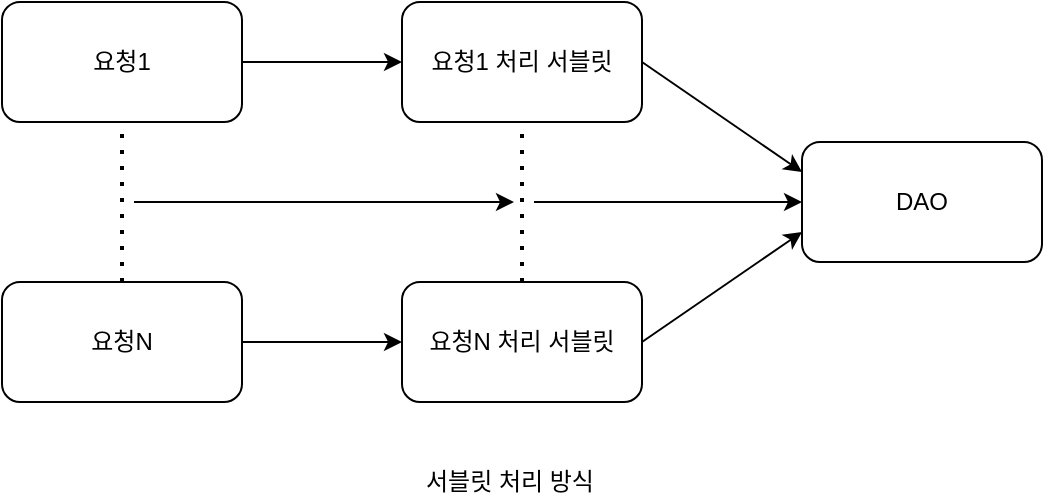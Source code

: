 <mxfile version="14.1.8" type="device" pages="3"><diagram id="Wy4kpwdgE50FHqF6xjZc" name="페이지-1"><mxGraphModel dx="1422" dy="822" grid="1" gridSize="10" guides="1" tooltips="1" connect="1" arrows="1" fold="1" page="1" pageScale="1" pageWidth="827" pageHeight="1169" math="0" shadow="0"><root><mxCell id="0"/><mxCell id="1" parent="0"/><mxCell id="ASdK7o2vuSbbP-iaUqGj-1" value="요청1" style="rounded=1;whiteSpace=wrap;html=1;" vertex="1" parent="1"><mxGeometry x="154" y="240" width="120" height="60" as="geometry"/></mxCell><mxCell id="ASdK7o2vuSbbP-iaUqGj-2" value="요청N" style="rounded=1;whiteSpace=wrap;html=1;" vertex="1" parent="1"><mxGeometry x="154" y="380" width="120" height="60" as="geometry"/></mxCell><mxCell id="ASdK7o2vuSbbP-iaUqGj-3" value="요청1 처리 서블릿" style="rounded=1;whiteSpace=wrap;html=1;" vertex="1" parent="1"><mxGeometry x="354" y="240" width="120" height="60" as="geometry"/></mxCell><mxCell id="ASdK7o2vuSbbP-iaUqGj-4" value="요청N 처리 서블릿" style="rounded=1;whiteSpace=wrap;html=1;" vertex="1" parent="1"><mxGeometry x="354" y="380" width="120" height="60" as="geometry"/></mxCell><mxCell id="ASdK7o2vuSbbP-iaUqGj-5" value="DAO" style="rounded=1;whiteSpace=wrap;html=1;" vertex="1" parent="1"><mxGeometry x="554" y="310" width="120" height="60" as="geometry"/></mxCell><mxCell id="ASdK7o2vuSbbP-iaUqGj-6" value="" style="endArrow=none;dashed=1;html=1;dashPattern=1 3;strokeWidth=2;entryX=0.5;entryY=1;entryDx=0;entryDy=0;exitX=0.5;exitY=0;exitDx=0;exitDy=0;" edge="1" parent="1" source="ASdK7o2vuSbbP-iaUqGj-2" target="ASdK7o2vuSbbP-iaUqGj-1"><mxGeometry width="50" height="50" relative="1" as="geometry"><mxPoint x="194" y="540" as="sourcePoint"/><mxPoint x="244" y="490" as="targetPoint"/></mxGeometry></mxCell><mxCell id="ASdK7o2vuSbbP-iaUqGj-7" value="" style="endArrow=none;dashed=1;html=1;dashPattern=1 3;strokeWidth=2;entryX=0.5;entryY=1;entryDx=0;entryDy=0;" edge="1" parent="1" source="ASdK7o2vuSbbP-iaUqGj-4" target="ASdK7o2vuSbbP-iaUqGj-3"><mxGeometry width="50" height="50" relative="1" as="geometry"><mxPoint x="194" y="540" as="sourcePoint"/><mxPoint x="244" y="490" as="targetPoint"/></mxGeometry></mxCell><mxCell id="ASdK7o2vuSbbP-iaUqGj-8" value="" style="endArrow=classic;html=1;exitX=1;exitY=0.5;exitDx=0;exitDy=0;entryX=0;entryY=0.5;entryDx=0;entryDy=0;" edge="1" parent="1" source="ASdK7o2vuSbbP-iaUqGj-1" target="ASdK7o2vuSbbP-iaUqGj-3"><mxGeometry width="50" height="50" relative="1" as="geometry"><mxPoint x="194" y="540" as="sourcePoint"/><mxPoint x="244" y="490" as="targetPoint"/></mxGeometry></mxCell><mxCell id="ASdK7o2vuSbbP-iaUqGj-9" value="" style="endArrow=classic;html=1;exitX=1;exitY=0.5;exitDx=0;exitDy=0;entryX=0;entryY=0.5;entryDx=0;entryDy=0;" edge="1" parent="1" source="ASdK7o2vuSbbP-iaUqGj-2" target="ASdK7o2vuSbbP-iaUqGj-4"><mxGeometry width="50" height="50" relative="1" as="geometry"><mxPoint x="284" y="280" as="sourcePoint"/><mxPoint x="364" y="280" as="targetPoint"/></mxGeometry></mxCell><mxCell id="ASdK7o2vuSbbP-iaUqGj-10" value="" style="endArrow=classic;html=1;" edge="1" parent="1"><mxGeometry width="50" height="50" relative="1" as="geometry"><mxPoint x="220" y="340" as="sourcePoint"/><mxPoint x="410" y="340" as="targetPoint"/></mxGeometry></mxCell><mxCell id="ASdK7o2vuSbbP-iaUqGj-11" value="" style="endArrow=classic;html=1;entryX=0;entryY=0.5;entryDx=0;entryDy=0;" edge="1" parent="1" target="ASdK7o2vuSbbP-iaUqGj-5"><mxGeometry width="50" height="50" relative="1" as="geometry"><mxPoint x="420" y="340" as="sourcePoint"/><mxPoint x="534" y="410" as="targetPoint"/></mxGeometry></mxCell><mxCell id="ASdK7o2vuSbbP-iaUqGj-12" value="" style="endArrow=classic;html=1;exitX=1;exitY=0.5;exitDx=0;exitDy=0;entryX=0;entryY=0.25;entryDx=0;entryDy=0;" edge="1" parent="1" source="ASdK7o2vuSbbP-iaUqGj-3" target="ASdK7o2vuSbbP-iaUqGj-5"><mxGeometry width="50" height="50" relative="1" as="geometry"><mxPoint x="484" y="349.5" as="sourcePoint"/><mxPoint x="554" y="340" as="targetPoint"/></mxGeometry></mxCell><mxCell id="ASdK7o2vuSbbP-iaUqGj-13" value="" style="endArrow=classic;html=1;exitX=1;exitY=0.5;exitDx=0;exitDy=0;entryX=0;entryY=0.75;entryDx=0;entryDy=0;" edge="1" parent="1" source="ASdK7o2vuSbbP-iaUqGj-4" target="ASdK7o2vuSbbP-iaUqGj-5"><mxGeometry width="50" height="50" relative="1" as="geometry"><mxPoint x="484" y="280" as="sourcePoint"/><mxPoint x="564" y="350" as="targetPoint"/></mxGeometry></mxCell><mxCell id="ASdK7o2vuSbbP-iaUqGj-14" value="서블릿 처리 방식" style="text;html=1;strokeColor=none;fillColor=none;align=center;verticalAlign=middle;whiteSpace=wrap;rounded=0;" vertex="1" parent="1"><mxGeometry x="350" y="470" width="116" height="20" as="geometry"/></mxCell></root></mxGraphModel></diagram><diagram id="uXkaAQNFTkNiH6ReK6qA" name="페이지-2"><mxGraphModel dx="1422" dy="822" grid="1" gridSize="10" guides="1" tooltips="1" connect="1" arrows="1" fold="1" page="1" pageScale="1" pageWidth="827" pageHeight="1169" math="0" shadow="0"><root><mxCell id="x1YapWo9fO0js424GyEQ-0"/><mxCell id="x1YapWo9fO0js424GyEQ-1" parent="x1YapWo9fO0js424GyEQ-0"/><mxCell id="tPopUJFetY-KSqU8O_py-0" value="요청1" style="rounded=1;whiteSpace=wrap;html=1;" vertex="1" parent="x1YapWo9fO0js424GyEQ-1"><mxGeometry x="154" y="240" width="120" height="60" as="geometry"/></mxCell><mxCell id="tPopUJFetY-KSqU8O_py-1" value="요청N" style="rounded=1;whiteSpace=wrap;html=1;" vertex="1" parent="x1YapWo9fO0js424GyEQ-1"><mxGeometry x="154" y="380" width="120" height="60" as="geometry"/></mxCell><mxCell id="tPopUJFetY-KSqU8O_py-3" value="모든 처리 서블릿" style="rounded=1;whiteSpace=wrap;html=1;" vertex="1" parent="x1YapWo9fO0js424GyEQ-1"><mxGeometry x="354" y="310" width="120" height="60" as="geometry"/></mxCell><mxCell id="tPopUJFetY-KSqU8O_py-4" value="DAO" style="rounded=1;whiteSpace=wrap;html=1;" vertex="1" parent="x1YapWo9fO0js424GyEQ-1"><mxGeometry x="554" y="310" width="120" height="60" as="geometry"/></mxCell><mxCell id="tPopUJFetY-KSqU8O_py-5" value="" style="endArrow=none;dashed=1;html=1;dashPattern=1 3;strokeWidth=2;entryX=0.5;entryY=1;entryDx=0;entryDy=0;exitX=0.5;exitY=0;exitDx=0;exitDy=0;" edge="1" parent="x1YapWo9fO0js424GyEQ-1" source="tPopUJFetY-KSqU8O_py-1" target="tPopUJFetY-KSqU8O_py-0"><mxGeometry width="50" height="50" relative="1" as="geometry"><mxPoint x="194" y="540" as="sourcePoint"/><mxPoint x="244" y="490" as="targetPoint"/></mxGeometry></mxCell><mxCell id="tPopUJFetY-KSqU8O_py-7" value="" style="endArrow=classic;html=1;exitX=1;exitY=0.5;exitDx=0;exitDy=0;entryX=0;entryY=0.25;entryDx=0;entryDy=0;" edge="1" parent="x1YapWo9fO0js424GyEQ-1" source="tPopUJFetY-KSqU8O_py-0" target="tPopUJFetY-KSqU8O_py-3"><mxGeometry width="50" height="50" relative="1" as="geometry"><mxPoint x="194" y="540" as="sourcePoint"/><mxPoint x="354" y="270" as="targetPoint"/></mxGeometry></mxCell><mxCell id="tPopUJFetY-KSqU8O_py-8" value="" style="endArrow=classic;html=1;exitX=1;exitY=0.5;exitDx=0;exitDy=0;entryX=0;entryY=0.75;entryDx=0;entryDy=0;" edge="1" parent="x1YapWo9fO0js424GyEQ-1" source="tPopUJFetY-KSqU8O_py-1" target="tPopUJFetY-KSqU8O_py-3"><mxGeometry width="50" height="50" relative="1" as="geometry"><mxPoint x="284" y="280" as="sourcePoint"/><mxPoint x="364" y="280" as="targetPoint"/></mxGeometry></mxCell><mxCell id="tPopUJFetY-KSqU8O_py-9" value="" style="endArrow=classic;html=1;" edge="1" parent="x1YapWo9fO0js424GyEQ-1"><mxGeometry width="50" height="50" relative="1" as="geometry"><mxPoint x="220" y="340" as="sourcePoint"/><mxPoint x="354" y="340" as="targetPoint"/></mxGeometry></mxCell><mxCell id="tPopUJFetY-KSqU8O_py-10" value="" style="endArrow=classic;html=1;entryX=0;entryY=0.5;entryDx=0;entryDy=0;" edge="1" parent="x1YapWo9fO0js424GyEQ-1" target="tPopUJFetY-KSqU8O_py-4"><mxGeometry width="50" height="50" relative="1" as="geometry"><mxPoint x="474" y="339.5" as="sourcePoint"/><mxPoint x="534" y="410" as="targetPoint"/></mxGeometry></mxCell><mxCell id="tPopUJFetY-KSqU8O_py-13" value="Front Controller 패턴 적용" style="text;html=1;strokeColor=none;fillColor=none;align=center;verticalAlign=middle;whiteSpace=wrap;rounded=0;" vertex="1" parent="x1YapWo9fO0js424GyEQ-1"><mxGeometry x="328" y="490" width="171" height="20" as="geometry"/></mxCell><mxCell id="o1rrtPqyLYe7Nq2LBRIu-0" value="Methods ..." style="rounded=0;whiteSpace=wrap;html=1;" vertex="1" parent="x1YapWo9fO0js424GyEQ-1"><mxGeometry x="554" y="380" width="120" height="60" as="geometry"/></mxCell><mxCell id="o1rrtPqyLYe7Nq2LBRIu-1" value="" style="endArrow=none;html=1;entryX=0.5;entryY=1;entryDx=0;entryDy=0;exitX=0.5;exitY=0;exitDx=0;exitDy=0;" edge="1" parent="x1YapWo9fO0js424GyEQ-1" source="o1rrtPqyLYe7Nq2LBRIu-0" target="tPopUJFetY-KSqU8O_py-4"><mxGeometry width="50" height="50" relative="1" as="geometry"><mxPoint x="530" y="330" as="sourcePoint"/><mxPoint x="580" y="280" as="targetPoint"/></mxGeometry></mxCell><mxCell id="o1rrtPqyLYe7Nq2LBRIu-2" value="각 요청은 DAO의 method로 분기 처리" style="text;html=1;strokeColor=none;fillColor=none;align=center;verticalAlign=middle;whiteSpace=wrap;rounded=0;" vertex="1" parent="x1YapWo9fO0js424GyEQ-1"><mxGeometry x="354" y="385" width="120" height="50" as="geometry"/></mxCell></root></mxGraphModel></diagram><diagram id="VP4FCoKB5OGeA7wMBDJs" name="페이지-3"><mxGraphModel dx="1422" dy="822" grid="1" gridSize="10" guides="1" tooltips="1" connect="1" arrows="1" fold="1" page="1" pageScale="1" pageWidth="827" pageHeight="1169" math="0" shadow="0"><root><mxCell id="ywo9JEX692AKisK3vRqe-0"/><mxCell id="ywo9JEX692AKisK3vRqe-1" parent="ywo9JEX692AKisK3vRqe-0"/><mxCell id="ywo9JEX692AKisK3vRqe-2" value="요청1" style="rounded=1;whiteSpace=wrap;html=1;" vertex="1" parent="ywo9JEX692AKisK3vRqe-1"><mxGeometry x="109" y="260" width="120" height="60" as="geometry"/></mxCell><mxCell id="ywo9JEX692AKisK3vRqe-3" value="요청N" style="rounded=1;whiteSpace=wrap;html=1;" vertex="1" parent="ywo9JEX692AKisK3vRqe-1"><mxGeometry x="109" y="400" width="120" height="60" as="geometry"/></mxCell><mxCell id="ywo9JEX692AKisK3vRqe-4" value="모든 처리 서블릿" style="rounded=1;whiteSpace=wrap;html=1;" vertex="1" parent="ywo9JEX692AKisK3vRqe-1"><mxGeometry x="269" y="330" width="120" height="60" as="geometry"/></mxCell><mxCell id="ywo9JEX692AKisK3vRqe-5" value="DAO" style="rounded=1;whiteSpace=wrap;html=1;" vertex="1" parent="ywo9JEX692AKisK3vRqe-1"><mxGeometry x="599" y="295" width="120" height="60" as="geometry"/></mxCell><mxCell id="ywo9JEX692AKisK3vRqe-6" value="" style="endArrow=none;dashed=1;html=1;dashPattern=1 3;strokeWidth=2;entryX=0.5;entryY=1;entryDx=0;entryDy=0;exitX=0.5;exitY=0;exitDx=0;exitDy=0;" edge="1" parent="ywo9JEX692AKisK3vRqe-1" source="ywo9JEX692AKisK3vRqe-3" target="ywo9JEX692AKisK3vRqe-2"><mxGeometry width="50" height="50" relative="1" as="geometry"><mxPoint x="149" y="560" as="sourcePoint"/><mxPoint x="199" y="510" as="targetPoint"/></mxGeometry></mxCell><mxCell id="ywo9JEX692AKisK3vRqe-7" value="" style="endArrow=classic;html=1;exitX=1;exitY=0.5;exitDx=0;exitDy=0;entryX=0;entryY=0.25;entryDx=0;entryDy=0;" edge="1" parent="ywo9JEX692AKisK3vRqe-1" source="ywo9JEX692AKisK3vRqe-2" target="ywo9JEX692AKisK3vRqe-4"><mxGeometry width="50" height="50" relative="1" as="geometry"><mxPoint x="149" y="560" as="sourcePoint"/><mxPoint x="309" y="290" as="targetPoint"/></mxGeometry></mxCell><mxCell id="ywo9JEX692AKisK3vRqe-8" value="" style="endArrow=classic;html=1;exitX=1;exitY=0.5;exitDx=0;exitDy=0;entryX=0;entryY=0.75;entryDx=0;entryDy=0;" edge="1" parent="ywo9JEX692AKisK3vRqe-1" source="ywo9JEX692AKisK3vRqe-3" target="ywo9JEX692AKisK3vRqe-4"><mxGeometry width="50" height="50" relative="1" as="geometry"><mxPoint x="239" y="300" as="sourcePoint"/><mxPoint x="319" y="300" as="targetPoint"/></mxGeometry></mxCell><mxCell id="ywo9JEX692AKisK3vRqe-9" value="" style="endArrow=classic;html=1;" edge="1" parent="ywo9JEX692AKisK3vRqe-1"><mxGeometry width="50" height="50" relative="1" as="geometry"><mxPoint x="170" y="360" as="sourcePoint"/><mxPoint x="269" y="360" as="targetPoint"/></mxGeometry></mxCell><mxCell id="ywo9JEX692AKisK3vRqe-10" value="" style="endArrow=classic;html=1;entryX=0;entryY=0.5;entryDx=0;entryDy=0;" edge="1" parent="ywo9JEX692AKisK3vRqe-1" target="ywo9JEX692AKisK3vRqe-15"><mxGeometry width="50" height="50" relative="1" as="geometry"><mxPoint x="389" y="359.5" as="sourcePoint"/><mxPoint x="429" y="360" as="targetPoint"/></mxGeometry></mxCell><mxCell id="ywo9JEX692AKisK3vRqe-11" value="Command 패턴 적용" style="text;html=1;strokeColor=none;fillColor=none;align=center;verticalAlign=middle;whiteSpace=wrap;rounded=0;" vertex="1" parent="ywo9JEX692AKisK3vRqe-1"><mxGeometry x="328" y="510" width="171" height="20" as="geometry"/></mxCell><mxCell id="ywo9JEX692AKisK3vRqe-12" value="Methods ..." style="rounded=0;whiteSpace=wrap;html=1;" vertex="1" parent="ywo9JEX692AKisK3vRqe-1"><mxGeometry x="599" y="365" width="120" height="60" as="geometry"/></mxCell><mxCell id="ywo9JEX692AKisK3vRqe-13" value="" style="endArrow=none;html=1;entryX=0.5;entryY=1;entryDx=0;entryDy=0;exitX=0.5;exitY=0;exitDx=0;exitDy=0;" edge="1" parent="ywo9JEX692AKisK3vRqe-1" source="ywo9JEX692AKisK3vRqe-12" target="ywo9JEX692AKisK3vRqe-5"><mxGeometry width="50" height="50" relative="1" as="geometry"><mxPoint x="575" y="315" as="sourcePoint"/><mxPoint x="625" y="265" as="targetPoint"/></mxGeometry></mxCell><mxCell id="ywo9JEX692AKisK3vRqe-14" value="각 요청은 DAO의 method로 분기 처리" style="text;html=1;strokeColor=none;fillColor=none;align=center;verticalAlign=middle;whiteSpace=wrap;rounded=0;" vertex="1" parent="ywo9JEX692AKisK3vRqe-1"><mxGeometry x="269" y="405" width="120" height="50" as="geometry"/></mxCell><mxCell id="ywo9JEX692AKisK3vRqe-15" value="" style="rounded=1;whiteSpace=wrap;html=1;" vertex="1" parent="ywo9JEX692AKisK3vRqe-1"><mxGeometry x="429" y="260" width="120" height="200" as="geometry"/></mxCell><mxCell id="ywo9JEX692AKisK3vRqe-17" value="Interface" style="text;html=1;strokeColor=none;fillColor=none;align=center;verticalAlign=middle;whiteSpace=wrap;rounded=0;" vertex="1" parent="ywo9JEX692AKisK3vRqe-1"><mxGeometry x="459" y="270" width="60" height="20" as="geometry"/></mxCell><mxCell id="ywo9JEX692AKisK3vRqe-18" value="요청1 처리 클래스" style="rounded=1;whiteSpace=wrap;html=1;" vertex="1" parent="ywo9JEX692AKisK3vRqe-1"><mxGeometry x="439" y="300" width="100" height="30" as="geometry"/></mxCell><mxCell id="ywo9JEX692AKisK3vRqe-19" value="요청1 처리 클래스" style="rounded=1;whiteSpace=wrap;html=1;" vertex="1" parent="ywo9JEX692AKisK3vRqe-1"><mxGeometry x="439" y="405" width="100" height="30" as="geometry"/></mxCell><mxCell id="ywo9JEX692AKisK3vRqe-20" value="" style="endArrow=none;dashed=1;html=1;dashPattern=1 3;strokeWidth=2;entryX=0.5;entryY=1;entryDx=0;entryDy=0;entryPerimeter=0;" edge="1" parent="ywo9JEX692AKisK3vRqe-1" target="ywo9JEX692AKisK3vRqe-18"><mxGeometry width="50" height="50" relative="1" as="geometry"><mxPoint x="489" y="400" as="sourcePoint"/><mxPoint x="489" y="340" as="targetPoint"/></mxGeometry></mxCell><mxCell id="ywo9JEX692AKisK3vRqe-22" value="" style="endArrow=classic;html=1;entryX=0;entryY=0.5;entryDx=0;entryDy=0;exitX=1.008;exitY=0.325;exitDx=0;exitDy=0;exitPerimeter=0;" edge="1" parent="ywo9JEX692AKisK3vRqe-1" source="ywo9JEX692AKisK3vRqe-15" target="ywo9JEX692AKisK3vRqe-5"><mxGeometry width="50" height="50" relative="1" as="geometry"><mxPoint x="550" y="315" as="sourcePoint"/><mxPoint x="609" y="420" as="targetPoint"/></mxGeometry></mxCell></root></mxGraphModel></diagram></mxfile>